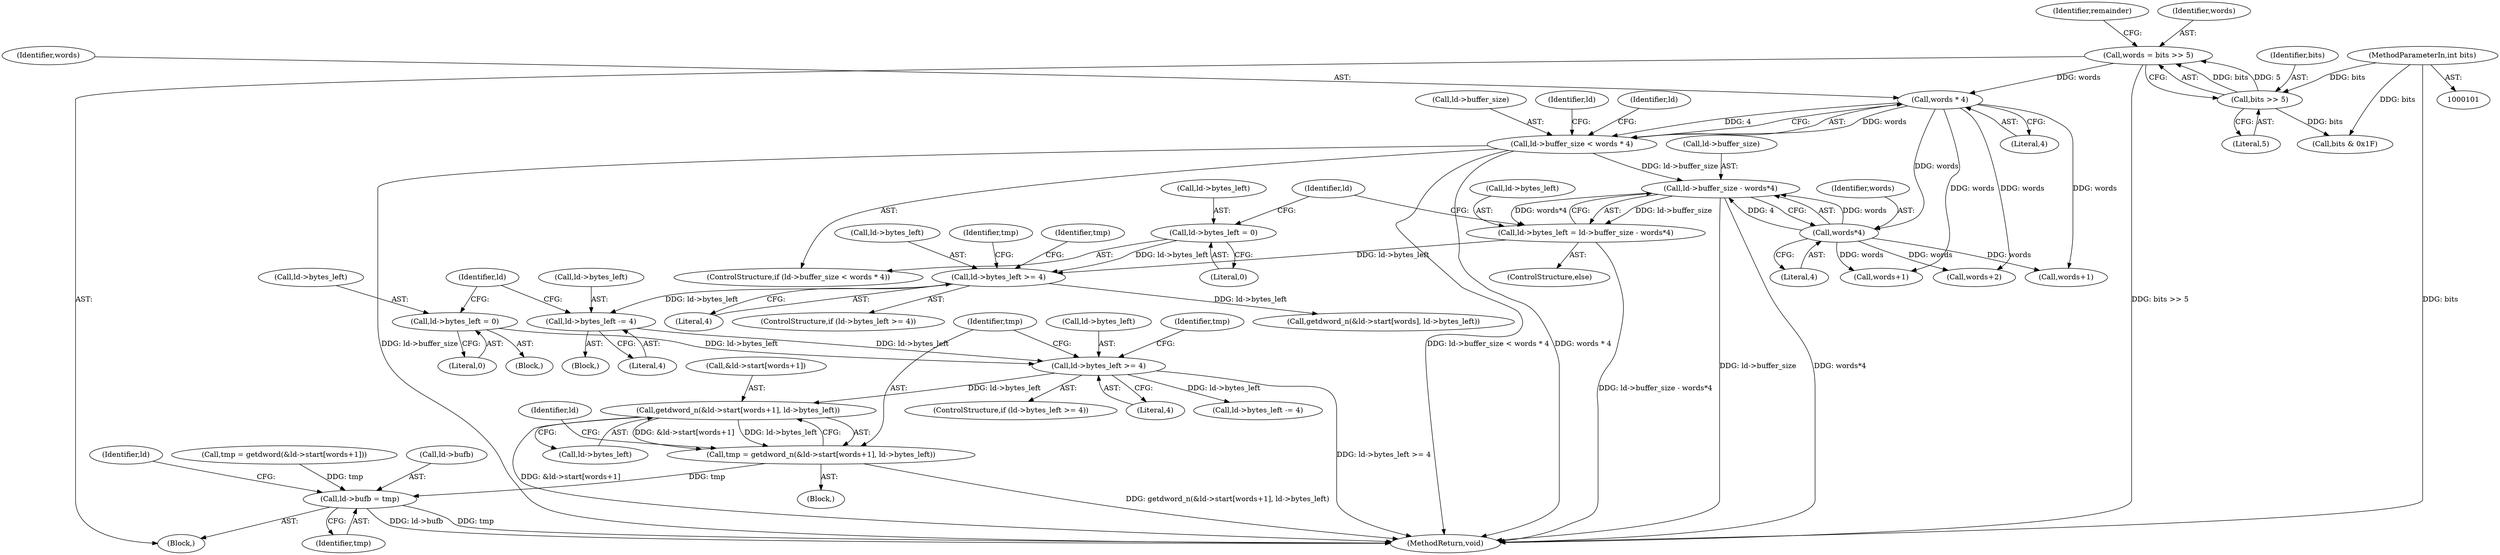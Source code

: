 digraph "0_faad2_942c3e0aee748ea6fe97cb2c1aa5893225316174@array" {
"1000215" [label="(Call,getdword_n(&ld->start[words+1], ld->bytes_left))"];
"1000189" [label="(Call,ld->bytes_left >= 4)"];
"1000178" [label="(Call,ld->bytes_left = 0)"];
"1000159" [label="(Call,ld->bytes_left -= 4)"];
"1000144" [label="(Call,ld->bytes_left >= 4)"];
"1000126" [label="(Call,ld->bytes_left = 0)"];
"1000132" [label="(Call,ld->bytes_left = ld->buffer_size - words*4)"];
"1000136" [label="(Call,ld->buffer_size - words*4)"];
"1000119" [label="(Call,ld->buffer_size < words * 4)"];
"1000123" [label="(Call,words * 4)"];
"1000107" [label="(Call,words = bits >> 5)"];
"1000109" [label="(Call,bits >> 5)"];
"1000103" [label="(MethodParameterIn,int bits)"];
"1000140" [label="(Call,words*4)"];
"1000213" [label="(Call,tmp = getdword_n(&ld->start[words+1], ld->bytes_left))"];
"1000232" [label="(Call,ld->bufb = tmp)"];
"1000125" [label="(Literal,4)"];
"1000165" [label="(Block,)"];
"1000159" [label="(Call,ld->bytes_left -= 4)"];
"1000160" [label="(Call,ld->bytes_left)"];
"1000149" [label="(Block,)"];
"1000104" [label="(Block,)"];
"1000229" [label="(Identifier,ld)"];
"1000239" [label="(Identifier,ld)"];
"1000232" [label="(Call,ld->bufb = tmp)"];
"1000203" [label="(Call,words+1)"];
"1000253" [label="(Call,words+2)"];
"1000137" [label="(Call,ld->buffer_size)"];
"1000141" [label="(Identifier,words)"];
"1000163" [label="(Literal,4)"];
"1000195" [label="(Call,tmp = getdword(&ld->start[words+1]))"];
"1000193" [label="(Literal,4)"];
"1000182" [label="(Literal,0)"];
"1000216" [label="(Call,&ld->start[words+1])"];
"1000236" [label="(Identifier,tmp)"];
"1000123" [label="(Call,words * 4)"];
"1000146" [label="(Identifier,ld)"];
"1000127" [label="(Call,ld->bytes_left)"];
"1000144" [label="(Call,ld->bytes_left >= 4)"];
"1000179" [label="(Call,ld->bytes_left)"];
"1000136" [label="(Call,ld->buffer_size - words*4)"];
"1000114" [label="(Identifier,remainder)"];
"1000224" [label="(Call,ld->bytes_left)"];
"1000145" [label="(Call,ld->bytes_left)"];
"1000261" [label="(MethodReturn,void)"];
"1000214" [label="(Identifier,tmp)"];
"1000189" [label="(Call,ld->bytes_left >= 4)"];
"1000190" [label="(Call,ld->bytes_left)"];
"1000151" [label="(Identifier,tmp)"];
"1000221" [label="(Call,words+1)"];
"1000167" [label="(Identifier,tmp)"];
"1000188" [label="(ControlStructure,if (ld->bytes_left >= 4))"];
"1000103" [label="(MethodParameterIn,int bits)"];
"1000109" [label="(Call,bits >> 5)"];
"1000126" [label="(Call,ld->bytes_left = 0)"];
"1000119" [label="(Call,ld->buffer_size < words * 4)"];
"1000124" [label="(Identifier,words)"];
"1000110" [label="(Identifier,bits)"];
"1000148" [label="(Literal,4)"];
"1000178" [label="(Call,ld->bytes_left = 0)"];
"1000185" [label="(Identifier,ld)"];
"1000142" [label="(Literal,4)"];
"1000107" [label="(Call,words = bits >> 5)"];
"1000130" [label="(Literal,0)"];
"1000120" [label="(Call,ld->buffer_size)"];
"1000108" [label="(Identifier,words)"];
"1000140" [label="(Call,words*4)"];
"1000233" [label="(Call,ld->bufb)"];
"1000134" [label="(Identifier,ld)"];
"1000206" [label="(Call,ld->bytes_left -= 4)"];
"1000115" [label="(Call,bits & 0x1F)"];
"1000132" [label="(Call,ld->bytes_left = ld->buffer_size - words*4)"];
"1000143" [label="(ControlStructure,if (ld->bytes_left >= 4))"];
"1000133" [label="(Call,ld->bytes_left)"];
"1000215" [label="(Call,getdword_n(&ld->start[words+1], ld->bytes_left))"];
"1000128" [label="(Identifier,ld)"];
"1000168" [label="(Call,getdword_n(&ld->start[words], ld->bytes_left))"];
"1000111" [label="(Literal,5)"];
"1000213" [label="(Call,tmp = getdword_n(&ld->start[words+1], ld->bytes_left))"];
"1000118" [label="(ControlStructure,if (ld->buffer_size < words * 4))"];
"1000131" [label="(ControlStructure,else)"];
"1000212" [label="(Block,)"];
"1000196" [label="(Identifier,tmp)"];
"1000215" -> "1000213"  [label="AST: "];
"1000215" -> "1000224"  [label="CFG: "];
"1000216" -> "1000215"  [label="AST: "];
"1000224" -> "1000215"  [label="AST: "];
"1000213" -> "1000215"  [label="CFG: "];
"1000215" -> "1000261"  [label="DDG: &ld->start[words+1]"];
"1000215" -> "1000213"  [label="DDG: &ld->start[words+1]"];
"1000215" -> "1000213"  [label="DDG: ld->bytes_left"];
"1000189" -> "1000215"  [label="DDG: ld->bytes_left"];
"1000189" -> "1000188"  [label="AST: "];
"1000189" -> "1000193"  [label="CFG: "];
"1000190" -> "1000189"  [label="AST: "];
"1000193" -> "1000189"  [label="AST: "];
"1000196" -> "1000189"  [label="CFG: "];
"1000214" -> "1000189"  [label="CFG: "];
"1000189" -> "1000261"  [label="DDG: ld->bytes_left >= 4"];
"1000178" -> "1000189"  [label="DDG: ld->bytes_left"];
"1000159" -> "1000189"  [label="DDG: ld->bytes_left"];
"1000189" -> "1000206"  [label="DDG: ld->bytes_left"];
"1000178" -> "1000165"  [label="AST: "];
"1000178" -> "1000182"  [label="CFG: "];
"1000179" -> "1000178"  [label="AST: "];
"1000182" -> "1000178"  [label="AST: "];
"1000185" -> "1000178"  [label="CFG: "];
"1000159" -> "1000149"  [label="AST: "];
"1000159" -> "1000163"  [label="CFG: "];
"1000160" -> "1000159"  [label="AST: "];
"1000163" -> "1000159"  [label="AST: "];
"1000185" -> "1000159"  [label="CFG: "];
"1000144" -> "1000159"  [label="DDG: ld->bytes_left"];
"1000144" -> "1000143"  [label="AST: "];
"1000144" -> "1000148"  [label="CFG: "];
"1000145" -> "1000144"  [label="AST: "];
"1000148" -> "1000144"  [label="AST: "];
"1000151" -> "1000144"  [label="CFG: "];
"1000167" -> "1000144"  [label="CFG: "];
"1000126" -> "1000144"  [label="DDG: ld->bytes_left"];
"1000132" -> "1000144"  [label="DDG: ld->bytes_left"];
"1000144" -> "1000168"  [label="DDG: ld->bytes_left"];
"1000126" -> "1000118"  [label="AST: "];
"1000126" -> "1000130"  [label="CFG: "];
"1000127" -> "1000126"  [label="AST: "];
"1000130" -> "1000126"  [label="AST: "];
"1000146" -> "1000126"  [label="CFG: "];
"1000132" -> "1000131"  [label="AST: "];
"1000132" -> "1000136"  [label="CFG: "];
"1000133" -> "1000132"  [label="AST: "];
"1000136" -> "1000132"  [label="AST: "];
"1000146" -> "1000132"  [label="CFG: "];
"1000132" -> "1000261"  [label="DDG: ld->buffer_size - words*4"];
"1000136" -> "1000132"  [label="DDG: ld->buffer_size"];
"1000136" -> "1000132"  [label="DDG: words*4"];
"1000136" -> "1000140"  [label="CFG: "];
"1000137" -> "1000136"  [label="AST: "];
"1000140" -> "1000136"  [label="AST: "];
"1000136" -> "1000261"  [label="DDG: words*4"];
"1000136" -> "1000261"  [label="DDG: ld->buffer_size"];
"1000119" -> "1000136"  [label="DDG: ld->buffer_size"];
"1000140" -> "1000136"  [label="DDG: words"];
"1000140" -> "1000136"  [label="DDG: 4"];
"1000119" -> "1000118"  [label="AST: "];
"1000119" -> "1000123"  [label="CFG: "];
"1000120" -> "1000119"  [label="AST: "];
"1000123" -> "1000119"  [label="AST: "];
"1000128" -> "1000119"  [label="CFG: "];
"1000134" -> "1000119"  [label="CFG: "];
"1000119" -> "1000261"  [label="DDG: words * 4"];
"1000119" -> "1000261"  [label="DDG: ld->buffer_size"];
"1000119" -> "1000261"  [label="DDG: ld->buffer_size < words * 4"];
"1000123" -> "1000119"  [label="DDG: words"];
"1000123" -> "1000119"  [label="DDG: 4"];
"1000123" -> "1000125"  [label="CFG: "];
"1000124" -> "1000123"  [label="AST: "];
"1000125" -> "1000123"  [label="AST: "];
"1000107" -> "1000123"  [label="DDG: words"];
"1000123" -> "1000140"  [label="DDG: words"];
"1000123" -> "1000203"  [label="DDG: words"];
"1000123" -> "1000221"  [label="DDG: words"];
"1000123" -> "1000253"  [label="DDG: words"];
"1000107" -> "1000104"  [label="AST: "];
"1000107" -> "1000109"  [label="CFG: "];
"1000108" -> "1000107"  [label="AST: "];
"1000109" -> "1000107"  [label="AST: "];
"1000114" -> "1000107"  [label="CFG: "];
"1000107" -> "1000261"  [label="DDG: bits >> 5"];
"1000109" -> "1000107"  [label="DDG: bits"];
"1000109" -> "1000107"  [label="DDG: 5"];
"1000109" -> "1000111"  [label="CFG: "];
"1000110" -> "1000109"  [label="AST: "];
"1000111" -> "1000109"  [label="AST: "];
"1000103" -> "1000109"  [label="DDG: bits"];
"1000109" -> "1000115"  [label="DDG: bits"];
"1000103" -> "1000101"  [label="AST: "];
"1000103" -> "1000261"  [label="DDG: bits"];
"1000103" -> "1000115"  [label="DDG: bits"];
"1000140" -> "1000142"  [label="CFG: "];
"1000141" -> "1000140"  [label="AST: "];
"1000142" -> "1000140"  [label="AST: "];
"1000140" -> "1000203"  [label="DDG: words"];
"1000140" -> "1000221"  [label="DDG: words"];
"1000140" -> "1000253"  [label="DDG: words"];
"1000213" -> "1000212"  [label="AST: "];
"1000214" -> "1000213"  [label="AST: "];
"1000229" -> "1000213"  [label="CFG: "];
"1000213" -> "1000261"  [label="DDG: getdword_n(&ld->start[words+1], ld->bytes_left)"];
"1000213" -> "1000232"  [label="DDG: tmp"];
"1000232" -> "1000104"  [label="AST: "];
"1000232" -> "1000236"  [label="CFG: "];
"1000233" -> "1000232"  [label="AST: "];
"1000236" -> "1000232"  [label="AST: "];
"1000239" -> "1000232"  [label="CFG: "];
"1000232" -> "1000261"  [label="DDG: tmp"];
"1000232" -> "1000261"  [label="DDG: ld->bufb"];
"1000195" -> "1000232"  [label="DDG: tmp"];
}
